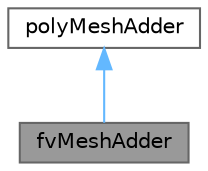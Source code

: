 digraph "fvMeshAdder"
{
 // LATEX_PDF_SIZE
  bgcolor="transparent";
  edge [fontname=Helvetica,fontsize=10,labelfontname=Helvetica,labelfontsize=10];
  node [fontname=Helvetica,fontsize=10,shape=box,height=0.2,width=0.4];
  Node1 [id="Node000001",label="fvMeshAdder",height=0.2,width=0.4,color="gray40", fillcolor="grey60", style="filled", fontcolor="black",tooltip="Adds two fvMeshes without using any polyMesh morphing. Uses polyMeshAdder."];
  Node2 -> Node1 [id="edge1_Node000001_Node000002",dir="back",color="steelblue1",style="solid",tooltip=" "];
  Node2 [id="Node000002",label="polyMeshAdder",height=0.2,width=0.4,color="gray40", fillcolor="white", style="filled",URL="$classFoam_1_1polyMeshAdder.html",tooltip="Adds two meshes without using any polyMesh morphing."];
}
